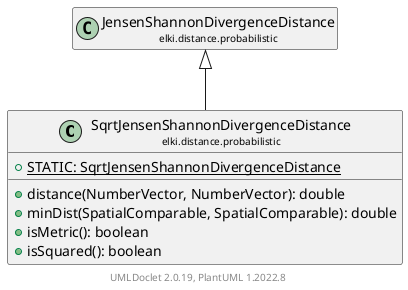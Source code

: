 @startuml
    remove .*\.(Instance|Par|Parameterizer|Factory)$
    set namespaceSeparator none
    hide empty fields
    hide empty methods

    class "<size:14>SqrtJensenShannonDivergenceDistance\n<size:10>elki.distance.probabilistic" as elki.distance.probabilistic.SqrtJensenShannonDivergenceDistance [[SqrtJensenShannonDivergenceDistance.html]] {
        {static} +STATIC: SqrtJensenShannonDivergenceDistance
        +distance(NumberVector, NumberVector): double
        +minDist(SpatialComparable, SpatialComparable): double
        +isMetric(): boolean
        +isSquared(): boolean
    }

    class "<size:14>JensenShannonDivergenceDistance\n<size:10>elki.distance.probabilistic" as elki.distance.probabilistic.JensenShannonDivergenceDistance [[JensenShannonDivergenceDistance.html]]
    class "<size:14>SqrtJensenShannonDivergenceDistance.Par\n<size:10>elki.distance.probabilistic" as elki.distance.probabilistic.SqrtJensenShannonDivergenceDistance.Par [[SqrtJensenShannonDivergenceDistance.Par.html]]

    elki.distance.probabilistic.JensenShannonDivergenceDistance <|-- elki.distance.probabilistic.SqrtJensenShannonDivergenceDistance
    elki.distance.probabilistic.SqrtJensenShannonDivergenceDistance +-- elki.distance.probabilistic.SqrtJensenShannonDivergenceDistance.Par

    center footer UMLDoclet 2.0.19, PlantUML 1.2022.8
@enduml
